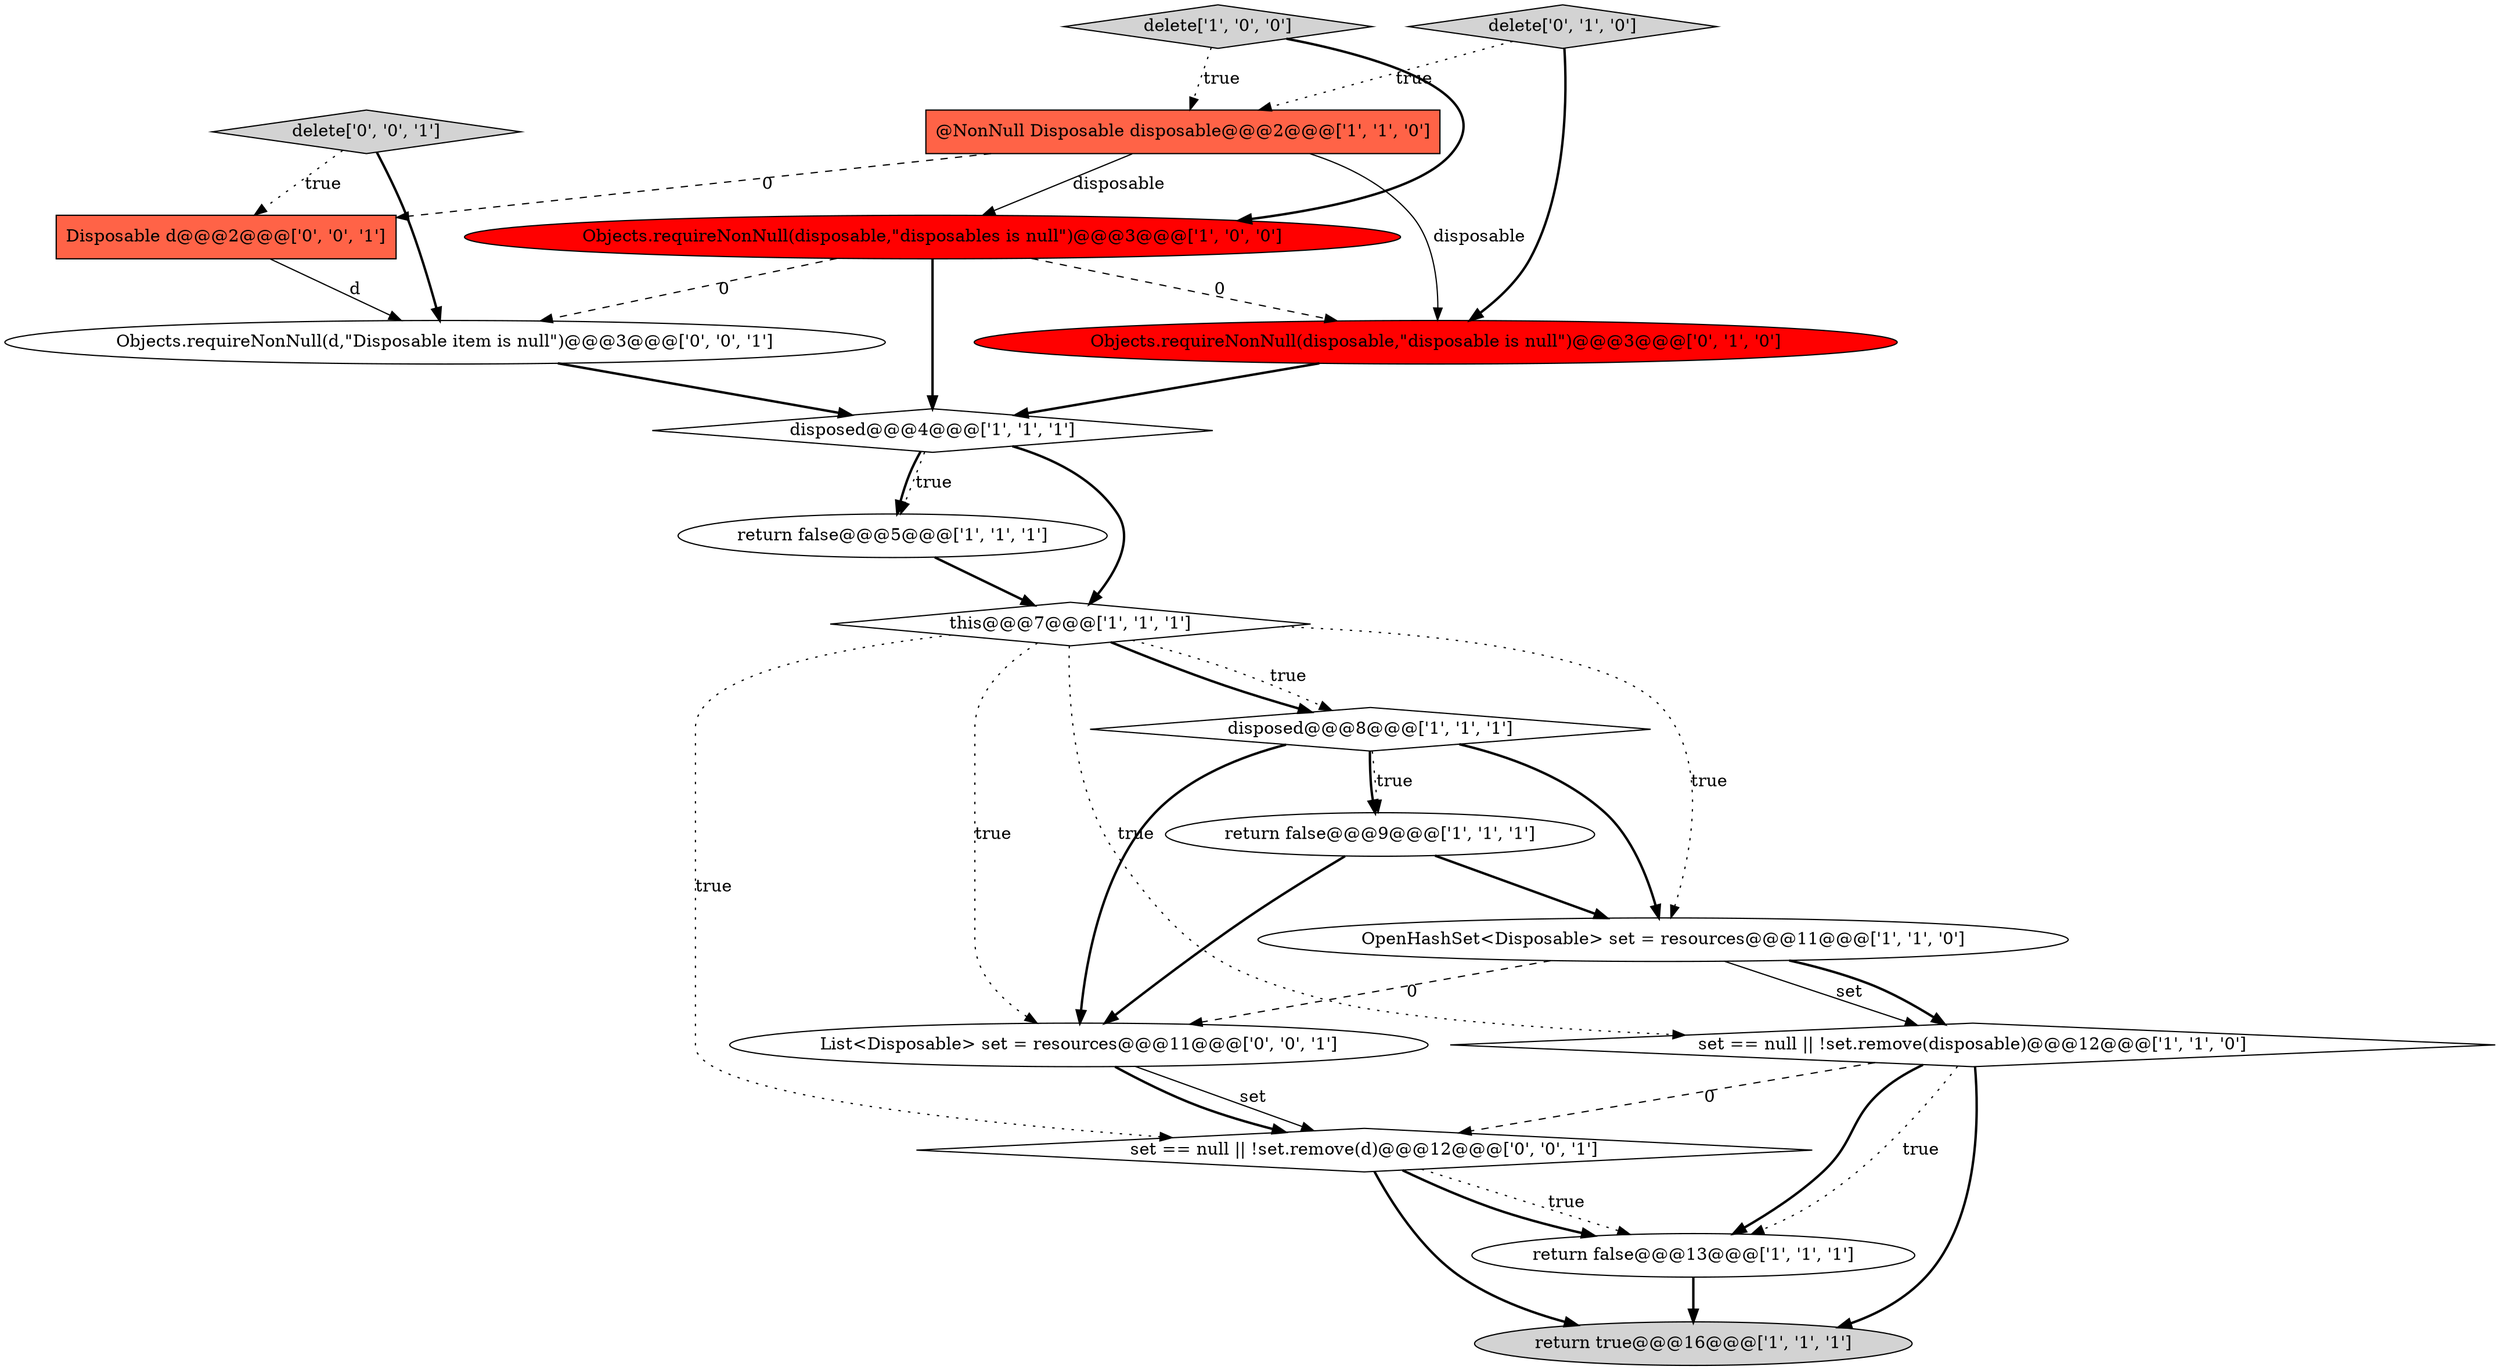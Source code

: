 digraph {
8 [style = filled, label = "return false@@@5@@@['1', '1', '1']", fillcolor = white, shape = ellipse image = "AAA0AAABBB1BBB"];
7 [style = filled, label = "Objects.requireNonNull(disposable,\"disposables is null\")@@@3@@@['1', '0', '0']", fillcolor = red, shape = ellipse image = "AAA1AAABBB1BBB"];
4 [style = filled, label = "disposed@@@8@@@['1', '1', '1']", fillcolor = white, shape = diamond image = "AAA0AAABBB1BBB"];
0 [style = filled, label = "delete['1', '0', '0']", fillcolor = lightgray, shape = diamond image = "AAA0AAABBB1BBB"];
5 [style = filled, label = "this@@@7@@@['1', '1', '1']", fillcolor = white, shape = diamond image = "AAA0AAABBB1BBB"];
6 [style = filled, label = "set == null || !set.remove(disposable)@@@12@@@['1', '1', '0']", fillcolor = white, shape = diamond image = "AAA0AAABBB1BBB"];
10 [style = filled, label = "OpenHashSet<Disposable> set = resources@@@11@@@['1', '1', '0']", fillcolor = white, shape = ellipse image = "AAA0AAABBB1BBB"];
1 [style = filled, label = "@NonNull Disposable disposable@@@2@@@['1', '1', '0']", fillcolor = tomato, shape = box image = "AAA0AAABBB1BBB"];
11 [style = filled, label = "return true@@@16@@@['1', '1', '1']", fillcolor = lightgray, shape = ellipse image = "AAA0AAABBB1BBB"];
12 [style = filled, label = "Objects.requireNonNull(disposable,\"disposable is null\")@@@3@@@['0', '1', '0']", fillcolor = red, shape = ellipse image = "AAA1AAABBB2BBB"];
3 [style = filled, label = "disposed@@@4@@@['1', '1', '1']", fillcolor = white, shape = diamond image = "AAA0AAABBB1BBB"];
13 [style = filled, label = "delete['0', '1', '0']", fillcolor = lightgray, shape = diamond image = "AAA0AAABBB2BBB"];
17 [style = filled, label = "Objects.requireNonNull(d,\"Disposable item is null\")@@@3@@@['0', '0', '1']", fillcolor = white, shape = ellipse image = "AAA0AAABBB3BBB"];
9 [style = filled, label = "return false@@@9@@@['1', '1', '1']", fillcolor = white, shape = ellipse image = "AAA0AAABBB1BBB"];
18 [style = filled, label = "delete['0', '0', '1']", fillcolor = lightgray, shape = diamond image = "AAA0AAABBB3BBB"];
16 [style = filled, label = "List<Disposable> set = resources@@@11@@@['0', '0', '1']", fillcolor = white, shape = ellipse image = "AAA0AAABBB3BBB"];
14 [style = filled, label = "set == null || !set.remove(d)@@@12@@@['0', '0', '1']", fillcolor = white, shape = diamond image = "AAA0AAABBB3BBB"];
15 [style = filled, label = "Disposable d@@@2@@@['0', '0', '1']", fillcolor = tomato, shape = box image = "AAA0AAABBB3BBB"];
2 [style = filled, label = "return false@@@13@@@['1', '1', '1']", fillcolor = white, shape = ellipse image = "AAA0AAABBB1BBB"];
4->9 [style = bold, label=""];
4->10 [style = bold, label=""];
5->14 [style = dotted, label="true"];
14->2 [style = dotted, label="true"];
1->12 [style = solid, label="disposable"];
10->6 [style = solid, label="set"];
7->17 [style = dashed, label="0"];
1->7 [style = solid, label="disposable"];
5->10 [style = dotted, label="true"];
1->15 [style = dashed, label="0"];
18->15 [style = dotted, label="true"];
18->17 [style = bold, label=""];
5->6 [style = dotted, label="true"];
16->14 [style = solid, label="set"];
9->10 [style = bold, label=""];
6->14 [style = dashed, label="0"];
10->6 [style = bold, label=""];
9->16 [style = bold, label=""];
7->3 [style = bold, label=""];
5->4 [style = dotted, label="true"];
0->7 [style = bold, label=""];
6->2 [style = bold, label=""];
13->1 [style = dotted, label="true"];
3->5 [style = bold, label=""];
6->2 [style = dotted, label="true"];
13->12 [style = bold, label=""];
8->5 [style = bold, label=""];
3->8 [style = bold, label=""];
6->11 [style = bold, label=""];
5->4 [style = bold, label=""];
5->16 [style = dotted, label="true"];
17->3 [style = bold, label=""];
7->12 [style = dashed, label="0"];
16->14 [style = bold, label=""];
15->17 [style = solid, label="d"];
12->3 [style = bold, label=""];
14->2 [style = bold, label=""];
10->16 [style = dashed, label="0"];
4->9 [style = dotted, label="true"];
3->8 [style = dotted, label="true"];
14->11 [style = bold, label=""];
2->11 [style = bold, label=""];
4->16 [style = bold, label=""];
0->1 [style = dotted, label="true"];
}
